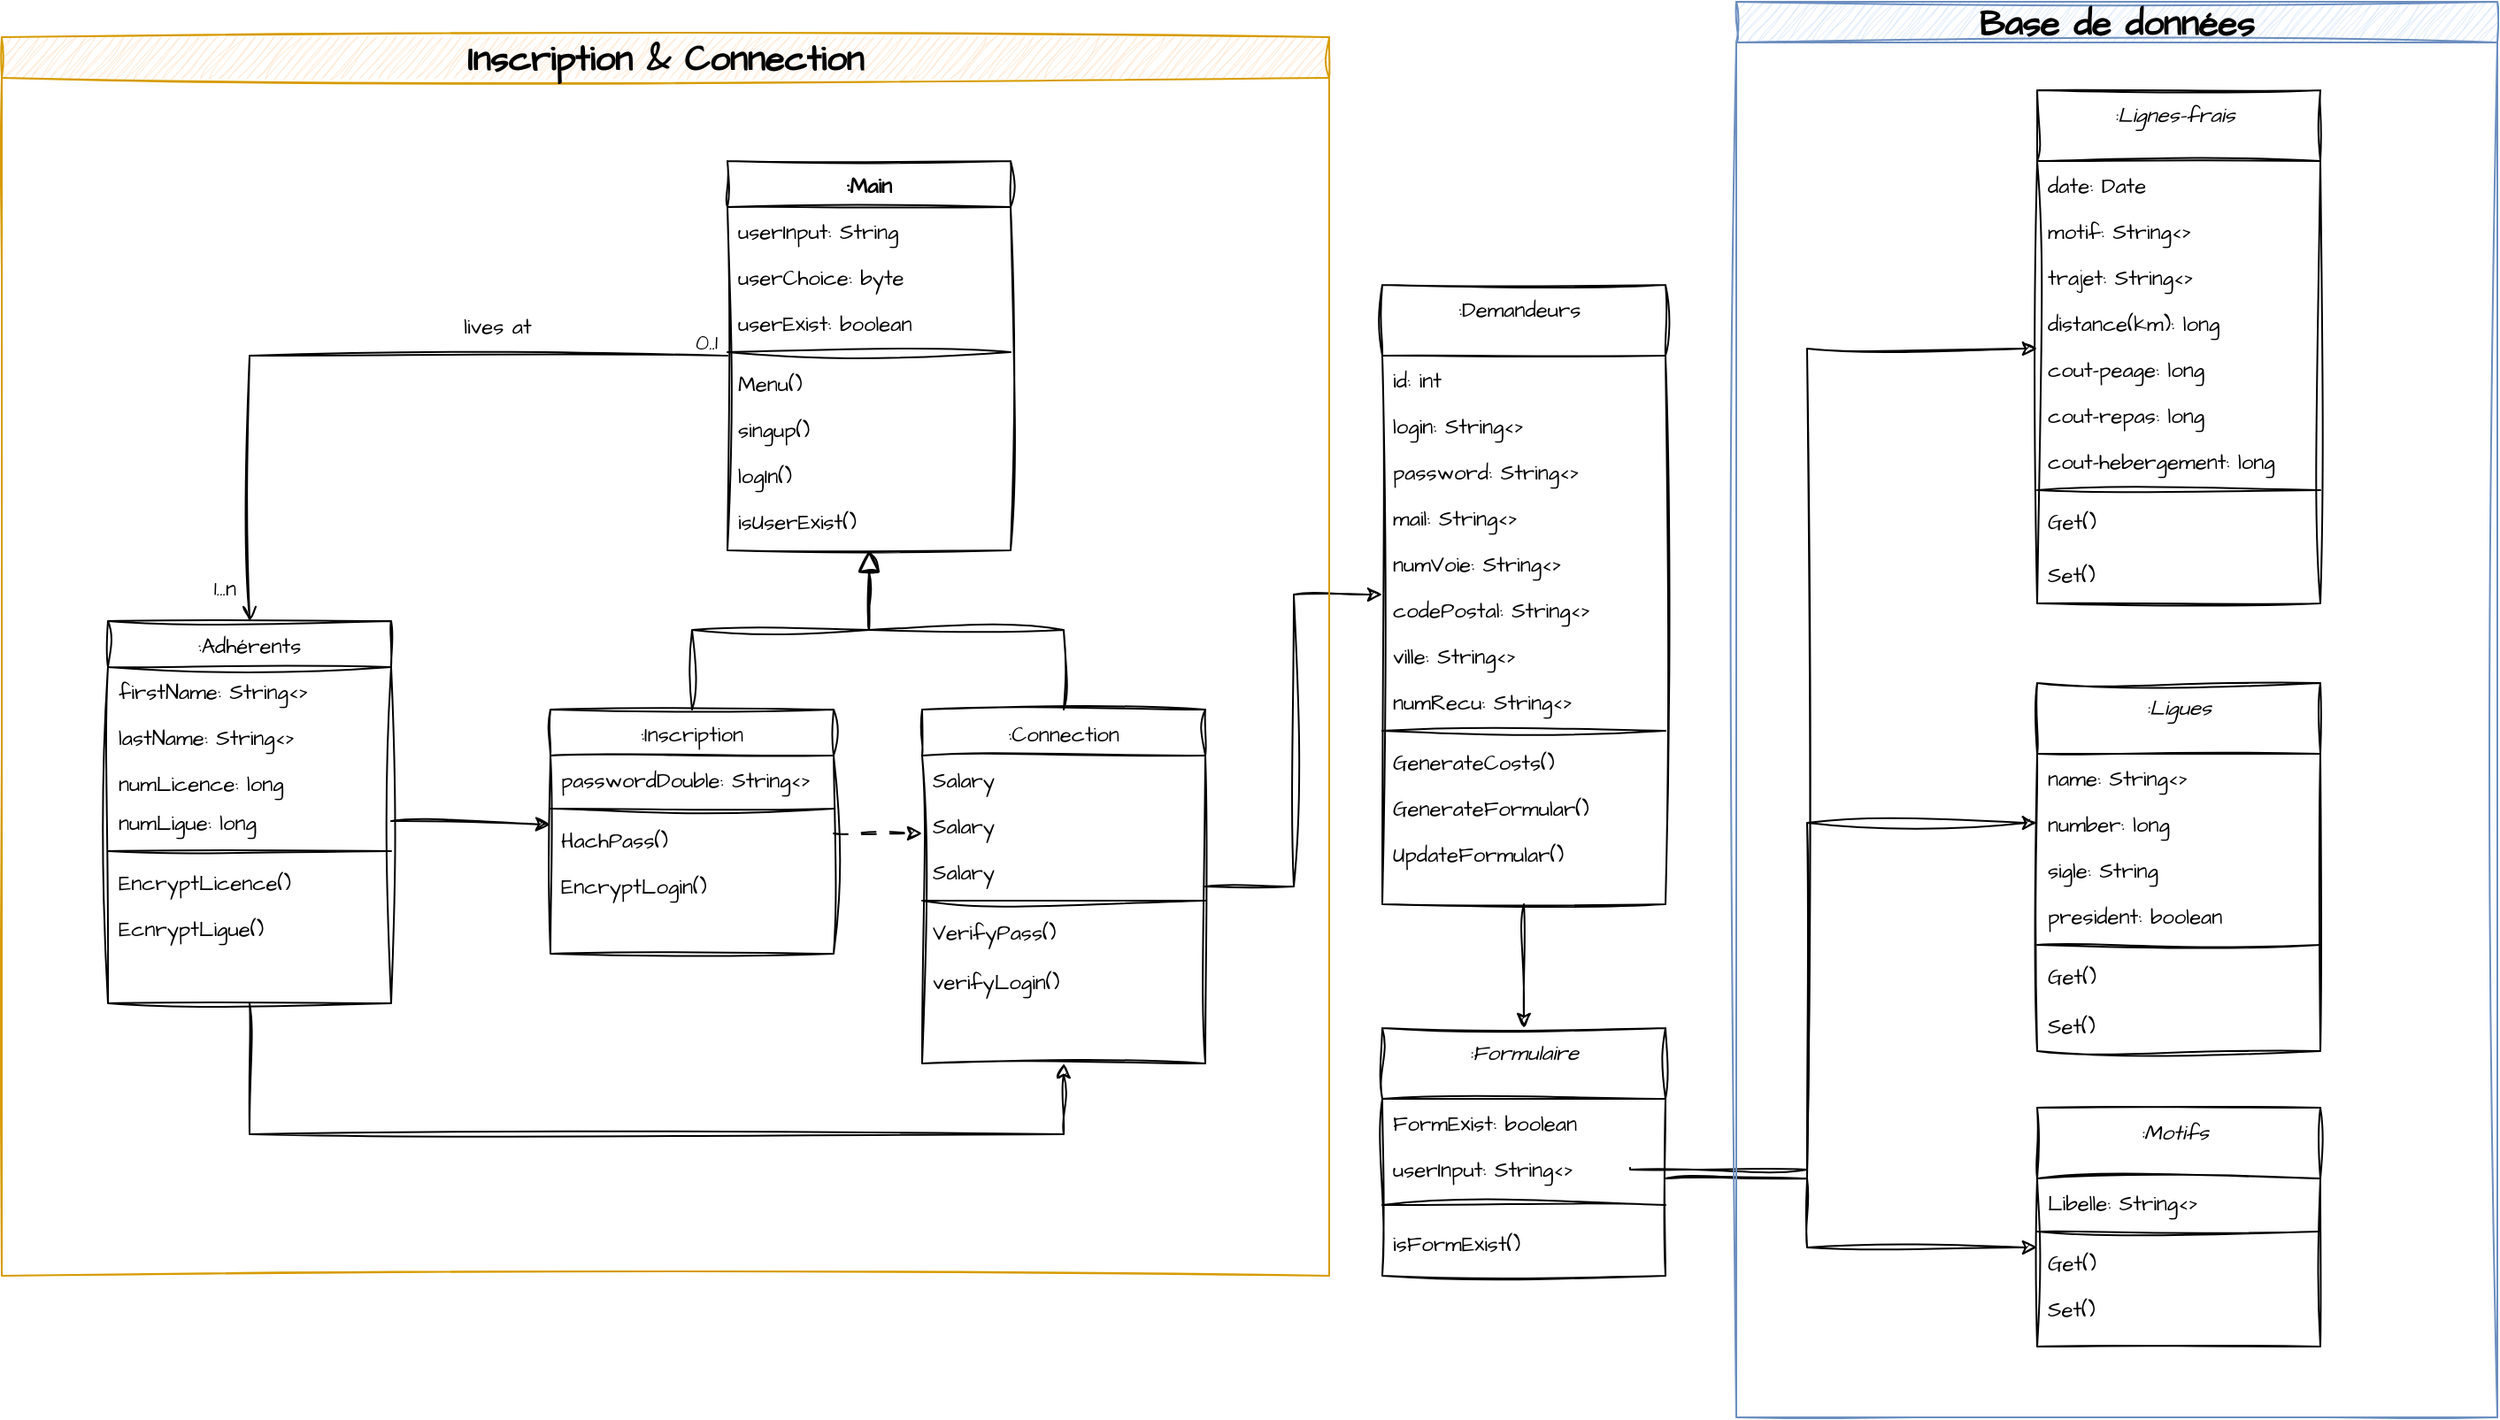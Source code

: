 <mxfile version="22.1.5" type="github">
  <diagram id="C5RBs43oDa-KdzZeNtuy" name="Page-1">
    <mxGraphModel dx="2837" dy="2237" grid="1" gridSize="10" guides="1" tooltips="1" connect="1" arrows="1" fold="1" page="1" pageScale="1" pageWidth="827" pageHeight="1169" math="0" shadow="0">
      <root>
        <mxCell id="WIyWlLk6GJQsqaUBKTNV-0" />
        <mxCell id="WIyWlLk6GJQsqaUBKTNV-1" parent="WIyWlLk6GJQsqaUBKTNV-0" />
        <mxCell id="zkfFHV4jXpPFQw0GAbJ--0" value=":Main" style="swimlane;align=center;verticalAlign=top;childLayout=stackLayout;horizontal=1;startSize=26;horizontalStack=0;resizeParent=1;resizeLast=0;collapsible=1;marginBottom=0;rounded=0;shadow=0;strokeWidth=1;sketch=1;curveFitting=1;jiggle=2;fontFamily=Architects Daughter;fontSource=https%3A%2F%2Ffonts.googleapis.com%2Fcss%3Ffamily%3DArchitects%2BDaughter;" parent="WIyWlLk6GJQsqaUBKTNV-1" vertex="1">
          <mxGeometry x="220" y="50" width="160" height="220" as="geometry">
            <mxRectangle x="230" y="140" width="160" height="26" as="alternateBounds" />
          </mxGeometry>
        </mxCell>
        <mxCell id="zkfFHV4jXpPFQw0GAbJ--1" value="userInput: String" style="text;align=left;verticalAlign=top;spacingLeft=4;spacingRight=4;overflow=hidden;rotatable=0;points=[[0,0.5],[1,0.5]];portConstraint=eastwest;sketch=1;curveFitting=1;jiggle=2;fontFamily=Architects Daughter;fontSource=https%3A%2F%2Ffonts.googleapis.com%2Fcss%3Ffamily%3DArchitects%2BDaughter;" parent="zkfFHV4jXpPFQw0GAbJ--0" vertex="1">
          <mxGeometry y="26" width="160" height="26" as="geometry" />
        </mxCell>
        <mxCell id="zkfFHV4jXpPFQw0GAbJ--2" value="userChoice: byte" style="text;align=left;verticalAlign=top;spacingLeft=4;spacingRight=4;overflow=hidden;rotatable=0;points=[[0,0.5],[1,0.5]];portConstraint=eastwest;rounded=0;shadow=0;sketch=1;curveFitting=1;jiggle=2;fontFamily=Architects Daughter;fontSource=https%3A%2F%2Ffonts.googleapis.com%2Fcss%3Ffamily%3DArchitects%2BDaughter;" parent="zkfFHV4jXpPFQw0GAbJ--0" vertex="1">
          <mxGeometry y="52" width="160" height="26" as="geometry" />
        </mxCell>
        <mxCell id="zkfFHV4jXpPFQw0GAbJ--3" value="userExist: boolean" style="text;align=left;verticalAlign=top;spacingLeft=4;spacingRight=4;overflow=hidden;rotatable=0;points=[[0,0.5],[1,0.5]];portConstraint=eastwest;rounded=0;shadow=0;sketch=1;curveFitting=1;jiggle=2;fontFamily=Architects Daughter;fontSource=https%3A%2F%2Ffonts.googleapis.com%2Fcss%3Ffamily%3DArchitects%2BDaughter;" parent="zkfFHV4jXpPFQw0GAbJ--0" vertex="1">
          <mxGeometry y="78" width="160" height="26" as="geometry" />
        </mxCell>
        <mxCell id="zkfFHV4jXpPFQw0GAbJ--4" value="" style="line;strokeWidth=1;align=left;verticalAlign=middle;spacingTop=-1;spacingLeft=3;spacingRight=3;rotatable=0;labelPosition=right;points=[];portConstraint=eastwest;sketch=1;curveFitting=1;jiggle=2;" parent="zkfFHV4jXpPFQw0GAbJ--0" vertex="1">
          <mxGeometry y="104" width="160" height="8" as="geometry" />
        </mxCell>
        <mxCell id="zkfFHV4jXpPFQw0GAbJ--6" value=":Inscription" style="swimlane;fontStyle=0;align=center;verticalAlign=top;childLayout=stackLayout;horizontal=1;startSize=26;horizontalStack=0;resizeParent=1;resizeLast=0;collapsible=1;marginBottom=0;rounded=0;shadow=0;strokeWidth=1;fontFamily=Architects Daughter;fontSource=https%3A%2F%2Ffonts.googleapis.com%2Fcss%3Ffamily%3DArchitects%2BDaughter;sketch=1;curveFitting=1;jiggle=2;" parent="WIyWlLk6GJQsqaUBKTNV-1" vertex="1">
          <mxGeometry x="120" y="360" width="160" height="138" as="geometry">
            <mxRectangle x="130" y="380" width="160" height="26" as="alternateBounds" />
          </mxGeometry>
        </mxCell>
        <mxCell id="zkfFHV4jXpPFQw0GAbJ--7" value="passwordDouble: String&lt;&gt;" style="text;align=left;verticalAlign=top;spacingLeft=4;spacingRight=4;overflow=hidden;rotatable=0;points=[[0,0.5],[1,0.5]];portConstraint=eastwest;fontFamily=Architects Daughter;fontSource=https%3A%2F%2Ffonts.googleapis.com%2Fcss%3Ffamily%3DArchitects%2BDaughter;sketch=1;curveFitting=1;jiggle=2;" parent="zkfFHV4jXpPFQw0GAbJ--6" vertex="1">
          <mxGeometry y="26" width="160" height="26" as="geometry" />
        </mxCell>
        <mxCell id="zkfFHV4jXpPFQw0GAbJ--9" value="" style="line;strokeWidth=1;align=left;verticalAlign=middle;spacingTop=-1;spacingLeft=3;spacingRight=3;rotatable=0;labelPosition=right;points=[];portConstraint=eastwest;fontFamily=Architects Daughter;fontSource=https%3A%2F%2Ffonts.googleapis.com%2Fcss%3Ffamily%3DArchitects%2BDaughter;sketch=1;curveFitting=1;jiggle=2;" parent="zkfFHV4jXpPFQw0GAbJ--6" vertex="1">
          <mxGeometry y="52" width="160" height="8" as="geometry" />
        </mxCell>
        <mxCell id="zkfFHV4jXpPFQw0GAbJ--10" value="HachPass()" style="text;align=left;verticalAlign=top;spacingLeft=4;spacingRight=4;overflow=hidden;rotatable=0;points=[[0,0.5],[1,0.5]];portConstraint=eastwest;fontStyle=0;fontFamily=Architects Daughter;fontSource=https%3A%2F%2Ffonts.googleapis.com%2Fcss%3Ffamily%3DArchitects%2BDaughter;sketch=1;curveFitting=1;jiggle=2;" parent="zkfFHV4jXpPFQw0GAbJ--6" vertex="1">
          <mxGeometry y="60" width="160" height="26" as="geometry" />
        </mxCell>
        <mxCell id="zkfFHV4jXpPFQw0GAbJ--11" value="EncryptLogin()" style="text;align=left;verticalAlign=top;spacingLeft=4;spacingRight=4;overflow=hidden;rotatable=0;points=[[0,0.5],[1,0.5]];portConstraint=eastwest;fontFamily=Architects Daughter;fontSource=https%3A%2F%2Ffonts.googleapis.com%2Fcss%3Ffamily%3DArchitects%2BDaughter;sketch=1;curveFitting=1;jiggle=2;" parent="zkfFHV4jXpPFQw0GAbJ--6" vertex="1">
          <mxGeometry y="86" width="160" height="26" as="geometry" />
        </mxCell>
        <mxCell id="zkfFHV4jXpPFQw0GAbJ--12" value="" style="endArrow=block;endSize=10;endFill=0;shadow=0;strokeWidth=1;rounded=0;edgeStyle=elbowEdgeStyle;elbow=vertical;fontFamily=Architects Daughter;fontSource=https%3A%2F%2Ffonts.googleapis.com%2Fcss%3Ffamily%3DArchitects%2BDaughter;sketch=1;curveFitting=1;jiggle=2;" parent="WIyWlLk6GJQsqaUBKTNV-1" source="zkfFHV4jXpPFQw0GAbJ--6" target="zkfFHV4jXpPFQw0GAbJ--0" edge="1">
          <mxGeometry width="160" relative="1" as="geometry">
            <mxPoint x="200" y="203" as="sourcePoint" />
            <mxPoint x="200" y="203" as="targetPoint" />
          </mxGeometry>
        </mxCell>
        <mxCell id="F5C5p_8YBEe-zOLcc__Q-3" value="" style="edgeStyle=orthogonalEdgeStyle;rounded=0;sketch=1;hachureGap=4;jiggle=2;curveFitting=1;orthogonalLoop=1;jettySize=auto;fontFamily=Architects Daughter;fontSource=https%3A%2F%2Ffonts.googleapis.com%2Fcss%3Ffamily%3DArchitects%2BDaughter;fontSize=16;" edge="1" parent="WIyWlLk6GJQsqaUBKTNV-1" source="zkfFHV4jXpPFQw0GAbJ--13" target="F5C5p_8YBEe-zOLcc__Q-0">
          <mxGeometry relative="1" as="geometry" />
        </mxCell>
        <mxCell id="zkfFHV4jXpPFQw0GAbJ--13" value=":Connection" style="swimlane;fontStyle=0;align=center;verticalAlign=top;childLayout=stackLayout;horizontal=1;startSize=26;horizontalStack=0;resizeParent=1;resizeLast=0;collapsible=1;marginBottom=0;rounded=0;shadow=0;strokeWidth=1;fontFamily=Architects Daughter;fontSource=https%3A%2F%2Ffonts.googleapis.com%2Fcss%3Ffamily%3DArchitects%2BDaughter;sketch=1;curveFitting=1;jiggle=2;" parent="WIyWlLk6GJQsqaUBKTNV-1" vertex="1">
          <mxGeometry x="330" y="360" width="160" height="200" as="geometry">
            <mxRectangle x="340" y="380" width="170" height="26" as="alternateBounds" />
          </mxGeometry>
        </mxCell>
        <mxCell id="zkfFHV4jXpPFQw0GAbJ--14" value="Salary" style="text;align=left;verticalAlign=top;spacingLeft=4;spacingRight=4;overflow=hidden;rotatable=0;points=[[0,0.5],[1,0.5]];portConstraint=eastwest;fontFamily=Architects Daughter;fontSource=https%3A%2F%2Ffonts.googleapis.com%2Fcss%3Ffamily%3DArchitects%2BDaughter;sketch=1;curveFitting=1;jiggle=2;" parent="zkfFHV4jXpPFQw0GAbJ--13" vertex="1">
          <mxGeometry y="26" width="160" height="26" as="geometry" />
        </mxCell>
        <mxCell id="F5C5p_8YBEe-zOLcc__Q-59" value="Salary" style="text;align=left;verticalAlign=top;spacingLeft=4;spacingRight=4;overflow=hidden;rotatable=0;points=[[0,0.5],[1,0.5]];portConstraint=eastwest;fontFamily=Architects Daughter;fontSource=https%3A%2F%2Ffonts.googleapis.com%2Fcss%3Ffamily%3DArchitects%2BDaughter;sketch=1;curveFitting=1;jiggle=2;" vertex="1" parent="zkfFHV4jXpPFQw0GAbJ--13">
          <mxGeometry y="52" width="160" height="26" as="geometry" />
        </mxCell>
        <mxCell id="F5C5p_8YBEe-zOLcc__Q-60" value="Salary" style="text;align=left;verticalAlign=top;spacingLeft=4;spacingRight=4;overflow=hidden;rotatable=0;points=[[0,0.5],[1,0.5]];portConstraint=eastwest;fontFamily=Architects Daughter;fontSource=https%3A%2F%2Ffonts.googleapis.com%2Fcss%3Ffamily%3DArchitects%2BDaughter;sketch=1;curveFitting=1;jiggle=2;" vertex="1" parent="zkfFHV4jXpPFQw0GAbJ--13">
          <mxGeometry y="78" width="160" height="26" as="geometry" />
        </mxCell>
        <mxCell id="zkfFHV4jXpPFQw0GAbJ--15" value="" style="line;strokeWidth=1;align=left;verticalAlign=middle;spacingTop=-1;spacingLeft=3;spacingRight=3;rotatable=0;labelPosition=right;points=[];portConstraint=eastwest;fontFamily=Architects Daughter;fontSource=https%3A%2F%2Ffonts.googleapis.com%2Fcss%3Ffamily%3DArchitects%2BDaughter;sketch=1;curveFitting=1;jiggle=2;" parent="zkfFHV4jXpPFQw0GAbJ--13" vertex="1">
          <mxGeometry y="104" width="160" height="8" as="geometry" />
        </mxCell>
        <mxCell id="F5C5p_8YBEe-zOLcc__Q-65" value="VerifyPass()" style="text;align=left;verticalAlign=top;spacingLeft=4;spacingRight=4;overflow=hidden;rotatable=0;points=[[0,0.5],[1,0.5]];portConstraint=eastwest;fontFamily=Architects Daughter;fontSource=https%3A%2F%2Ffonts.googleapis.com%2Fcss%3Ffamily%3DArchitects%2BDaughter;sketch=1;curveFitting=1;jiggle=2;" vertex="1" parent="zkfFHV4jXpPFQw0GAbJ--13">
          <mxGeometry y="112" width="160" height="28" as="geometry" />
        </mxCell>
        <mxCell id="F5C5p_8YBEe-zOLcc__Q-66" value="verifyLogin()" style="text;align=left;verticalAlign=top;spacingLeft=4;spacingRight=4;overflow=hidden;rotatable=0;points=[[0,0.5],[1,0.5]];portConstraint=eastwest;fontFamily=Architects Daughter;fontSource=https%3A%2F%2Ffonts.googleapis.com%2Fcss%3Ffamily%3DArchitects%2BDaughter;sketch=1;curveFitting=1;jiggle=2;" vertex="1" parent="zkfFHV4jXpPFQw0GAbJ--13">
          <mxGeometry y="140" width="160" height="28" as="geometry" />
        </mxCell>
        <mxCell id="zkfFHV4jXpPFQw0GAbJ--16" value="" style="endArrow=block;endSize=10;endFill=0;shadow=0;strokeWidth=1;rounded=0;edgeStyle=elbowEdgeStyle;elbow=vertical;fontFamily=Architects Daughter;fontSource=https%3A%2F%2Ffonts.googleapis.com%2Fcss%3Ffamily%3DArchitects%2BDaughter;sketch=1;curveFitting=1;jiggle=2;" parent="WIyWlLk6GJQsqaUBKTNV-1" source="zkfFHV4jXpPFQw0GAbJ--13" target="zkfFHV4jXpPFQw0GAbJ--0" edge="1">
          <mxGeometry width="160" relative="1" as="geometry">
            <mxPoint x="210" y="373" as="sourcePoint" />
            <mxPoint x="310" y="271" as="targetPoint" />
          </mxGeometry>
        </mxCell>
        <mxCell id="F5C5p_8YBEe-zOLcc__Q-29" style="edgeStyle=orthogonalEdgeStyle;rounded=0;sketch=1;hachureGap=4;jiggle=2;curveFitting=1;orthogonalLoop=1;jettySize=auto;html=1;entryX=0.5;entryY=1;entryDx=0;entryDy=0;fontFamily=Architects Daughter;fontSource=https%3A%2F%2Ffonts.googleapis.com%2Fcss%3Ffamily%3DArchitects%2BDaughter;fontSize=16;elbow=vertical;" edge="1" parent="WIyWlLk6GJQsqaUBKTNV-1" source="zkfFHV4jXpPFQw0GAbJ--17" target="zkfFHV4jXpPFQw0GAbJ--13">
          <mxGeometry relative="1" as="geometry">
            <Array as="points">
              <mxPoint x="-50" y="600" />
              <mxPoint x="410" y="600" />
            </Array>
          </mxGeometry>
        </mxCell>
        <mxCell id="zkfFHV4jXpPFQw0GAbJ--17" value=":Adhérents" style="swimlane;fontStyle=0;align=center;verticalAlign=top;childLayout=stackLayout;horizontal=1;startSize=26;horizontalStack=0;resizeParent=1;resizeLast=0;collapsible=1;marginBottom=0;rounded=0;shadow=0;strokeWidth=1;fontFamily=Architects Daughter;fontSource=https%3A%2F%2Ffonts.googleapis.com%2Fcss%3Ffamily%3DArchitects%2BDaughter;sketch=1;curveFitting=1;jiggle=2;" parent="WIyWlLk6GJQsqaUBKTNV-1" vertex="1">
          <mxGeometry x="-130" y="310" width="160" height="216" as="geometry">
            <mxRectangle x="550" y="140" width="160" height="26" as="alternateBounds" />
          </mxGeometry>
        </mxCell>
        <mxCell id="zkfFHV4jXpPFQw0GAbJ--19" value="firstName: String&lt;&gt;" style="text;align=left;verticalAlign=top;spacingLeft=4;spacingRight=4;overflow=hidden;rotatable=0;points=[[0,0.5],[1,0.5]];portConstraint=eastwest;rounded=0;shadow=0;fontFamily=Architects Daughter;fontSource=https%3A%2F%2Ffonts.googleapis.com%2Fcss%3Ffamily%3DArchitects%2BDaughter;sketch=1;curveFitting=1;jiggle=2;" parent="zkfFHV4jXpPFQw0GAbJ--17" vertex="1">
          <mxGeometry y="26" width="160" height="26" as="geometry" />
        </mxCell>
        <mxCell id="zkfFHV4jXpPFQw0GAbJ--20" value="lastName: String&lt;&gt;" style="text;align=left;verticalAlign=top;spacingLeft=4;spacingRight=4;overflow=hidden;rotatable=0;points=[[0,0.5],[1,0.5]];portConstraint=eastwest;rounded=0;shadow=0;fontFamily=Architects Daughter;fontSource=https%3A%2F%2Ffonts.googleapis.com%2Fcss%3Ffamily%3DArchitects%2BDaughter;sketch=1;curveFitting=1;jiggle=2;" parent="zkfFHV4jXpPFQw0GAbJ--17" vertex="1">
          <mxGeometry y="52" width="160" height="26" as="geometry" />
        </mxCell>
        <mxCell id="zkfFHV4jXpPFQw0GAbJ--18" value="numLicence: long" style="text;align=left;verticalAlign=top;spacingLeft=4;spacingRight=4;overflow=hidden;rotatable=0;points=[[0,0.5],[1,0.5]];portConstraint=eastwest;fontFamily=Architects Daughter;fontSource=https%3A%2F%2Ffonts.googleapis.com%2Fcss%3Ffamily%3DArchitects%2BDaughter;sketch=1;curveFitting=1;jiggle=2;" parent="zkfFHV4jXpPFQw0GAbJ--17" vertex="1">
          <mxGeometry y="78" width="160" height="22" as="geometry" />
        </mxCell>
        <mxCell id="zkfFHV4jXpPFQw0GAbJ--21" value="numLigue: long" style="text;align=left;verticalAlign=top;spacingLeft=4;spacingRight=4;overflow=hidden;rotatable=0;points=[[0,0.5],[1,0.5]];portConstraint=eastwest;rounded=0;shadow=0;fontFamily=Architects Daughter;fontSource=https%3A%2F%2Ffonts.googleapis.com%2Fcss%3Ffamily%3DArchitects%2BDaughter;sketch=1;curveFitting=1;jiggle=2;" parent="zkfFHV4jXpPFQw0GAbJ--17" vertex="1">
          <mxGeometry y="100" width="160" height="26" as="geometry" />
        </mxCell>
        <mxCell id="zkfFHV4jXpPFQw0GAbJ--23" value="" style="line;strokeWidth=1;align=left;verticalAlign=middle;spacingTop=-1;spacingLeft=3;spacingRight=3;rotatable=0;labelPosition=right;points=[];portConstraint=eastwest;fontFamily=Architects Daughter;fontSource=https%3A%2F%2Ffonts.googleapis.com%2Fcss%3Ffamily%3DArchitects%2BDaughter;sketch=1;curveFitting=1;jiggle=2;" parent="zkfFHV4jXpPFQw0GAbJ--17" vertex="1">
          <mxGeometry y="126" width="160" height="8" as="geometry" />
        </mxCell>
        <mxCell id="zkfFHV4jXpPFQw0GAbJ--24" value="EncryptLicence()" style="text;align=left;verticalAlign=top;spacingLeft=4;spacingRight=4;overflow=hidden;rotatable=0;points=[[0,0.5],[1,0.5]];portConstraint=eastwest;fontFamily=Architects Daughter;fontSource=https%3A%2F%2Ffonts.googleapis.com%2Fcss%3Ffamily%3DArchitects%2BDaughter;sketch=1;curveFitting=1;jiggle=2;" parent="zkfFHV4jXpPFQw0GAbJ--17" vertex="1">
          <mxGeometry y="134" width="160" height="26" as="geometry" />
        </mxCell>
        <mxCell id="zkfFHV4jXpPFQw0GAbJ--25" value="EcnryptLigue()" style="text;align=left;verticalAlign=top;spacingLeft=4;spacingRight=4;overflow=hidden;rotatable=0;points=[[0,0.5],[1,0.5]];portConstraint=eastwest;fontFamily=Architects Daughter;fontSource=https%3A%2F%2Ffonts.googleapis.com%2Fcss%3Ffamily%3DArchitects%2BDaughter;sketch=1;curveFitting=1;jiggle=2;" parent="zkfFHV4jXpPFQw0GAbJ--17" vertex="1">
          <mxGeometry y="160" width="160" height="26" as="geometry" />
        </mxCell>
        <mxCell id="zkfFHV4jXpPFQw0GAbJ--26" value="" style="endArrow=open;shadow=0;strokeWidth=1;rounded=0;endFill=1;edgeStyle=orthogonalEdgeStyle;elbow=vertical;fontFamily=Architects Daughter;fontSource=https%3A%2F%2Ffonts.googleapis.com%2Fcss%3Ffamily%3DArchitects%2BDaughter;sketch=1;curveFitting=1;jiggle=2;" parent="WIyWlLk6GJQsqaUBKTNV-1" source="zkfFHV4jXpPFQw0GAbJ--0" target="zkfFHV4jXpPFQw0GAbJ--17" edge="1">
          <mxGeometry x="0.5" y="41" relative="1" as="geometry">
            <mxPoint x="380" y="192" as="sourcePoint" />
            <mxPoint x="540" y="192" as="targetPoint" />
            <mxPoint x="-40" y="32" as="offset" />
          </mxGeometry>
        </mxCell>
        <mxCell id="zkfFHV4jXpPFQw0GAbJ--27" value="0..1" style="resizable=0;align=left;verticalAlign=bottom;fontFamily=Architects Daughter;fontSource=https%3A%2F%2Ffonts.googleapis.com%2Fcss%3Ffamily%3DArchitects%2BDaughter;" parent="zkfFHV4jXpPFQw0GAbJ--26" connectable="0" vertex="1">
          <mxGeometry x="-1" relative="1" as="geometry">
            <mxPoint x="-20" y="1" as="offset" />
          </mxGeometry>
        </mxCell>
        <mxCell id="zkfFHV4jXpPFQw0GAbJ--28" value="1...n" style="resizable=0;align=right;verticalAlign=bottom;labelBackgroundColor=none;fontSize=12;fontFamily=Architects Daughter;fontSource=https%3A%2F%2Ffonts.googleapis.com%2Fcss%3Ffamily%3DArchitects%2BDaughter;" parent="zkfFHV4jXpPFQw0GAbJ--26" connectable="0" vertex="1">
          <mxGeometry x="1" relative="1" as="geometry">
            <mxPoint x="-6" y="-10" as="offset" />
          </mxGeometry>
        </mxCell>
        <mxCell id="zkfFHV4jXpPFQw0GAbJ--29" value="lives at" style="text;resizable=0;points=[];;align=center;verticalAlign=middle;labelBackgroundColor=none;rounded=0;shadow=0;strokeWidth=1;fontSize=12;fontFamily=Architects Daughter;fontSource=https%3A%2F%2Ffonts.googleapis.com%2Fcss%3Ffamily%3DArchitects%2BDaughter;horizontal=1;" parent="zkfFHV4jXpPFQw0GAbJ--26" vertex="1" connectable="0">
          <mxGeometry x="0.5" y="49" relative="1" as="geometry">
            <mxPoint x="91" y="-63" as="offset" />
          </mxGeometry>
        </mxCell>
        <mxCell id="F5C5p_8YBEe-zOLcc__Q-32" style="edgeStyle=orthogonalEdgeStyle;rounded=0;sketch=1;hachureGap=4;jiggle=2;curveFitting=1;orthogonalLoop=1;jettySize=auto;html=1;fontFamily=Architects Daughter;fontSource=https%3A%2F%2Ffonts.googleapis.com%2Fcss%3Ffamily%3DArchitects%2BDaughter;fontSize=16;" edge="1" parent="WIyWlLk6GJQsqaUBKTNV-1" source="F5C5p_8YBEe-zOLcc__Q-0" target="F5C5p_8YBEe-zOLcc__Q-4">
          <mxGeometry relative="1" as="geometry" />
        </mxCell>
        <mxCell id="F5C5p_8YBEe-zOLcc__Q-0" value=":Demandeurs " style="swimlane;fontStyle=0;align=center;verticalAlign=top;childLayout=stackLayout;horizontal=1;startSize=40;horizontalStack=0;resizeParent=1;resizeLast=0;collapsible=1;marginBottom=0;rounded=0;shadow=0;strokeWidth=1;sketch=1;hachureGap=4;jiggle=2;curveFitting=1;fontFamily=Architects Daughter;fontSource=https%3A%2F%2Ffonts.googleapis.com%2Fcss%3Ffamily%3DArchitects%2BDaughter;fontSize=12;" vertex="1" parent="WIyWlLk6GJQsqaUBKTNV-1">
          <mxGeometry x="590" y="120" width="160" height="350" as="geometry">
            <mxRectangle x="340" y="380" width="170" height="26" as="alternateBounds" />
          </mxGeometry>
        </mxCell>
        <mxCell id="F5C5p_8YBEe-zOLcc__Q-1" value="id: int" style="text;align=left;verticalAlign=top;spacingLeft=4;spacingRight=4;overflow=hidden;rotatable=0;points=[[0,0.5],[1,0.5]];portConstraint=eastwest;fontSize=12;fontFamily=Architects Daughter;fontSource=https%3A%2F%2Ffonts.googleapis.com%2Fcss%3Ffamily%3DArchitects%2BDaughter;" vertex="1" parent="F5C5p_8YBEe-zOLcc__Q-0">
          <mxGeometry y="40" width="160" height="26" as="geometry" />
        </mxCell>
        <mxCell id="F5C5p_8YBEe-zOLcc__Q-40" value="login: String&lt;&gt;" style="text;align=left;verticalAlign=top;spacingLeft=4;spacingRight=4;overflow=hidden;rotatable=0;points=[[0,0.5],[1,0.5]];portConstraint=eastwest;fontSize=12;fontFamily=Architects Daughter;fontSource=https%3A%2F%2Ffonts.googleapis.com%2Fcss%3Ffamily%3DArchitects%2BDaughter;" vertex="1" parent="F5C5p_8YBEe-zOLcc__Q-0">
          <mxGeometry y="66" width="160" height="26" as="geometry" />
        </mxCell>
        <mxCell id="F5C5p_8YBEe-zOLcc__Q-43" value="password: String&lt;&gt;" style="text;align=left;verticalAlign=top;spacingLeft=4;spacingRight=4;overflow=hidden;rotatable=0;points=[[0,0.5],[1,0.5]];portConstraint=eastwest;fontSize=12;fontFamily=Architects Daughter;fontSource=https%3A%2F%2Ffonts.googleapis.com%2Fcss%3Ffamily%3DArchitects%2BDaughter;" vertex="1" parent="F5C5p_8YBEe-zOLcc__Q-0">
          <mxGeometry y="92" width="160" height="26" as="geometry" />
        </mxCell>
        <mxCell id="F5C5p_8YBEe-zOLcc__Q-42" value="mail: String&lt;&gt;" style="text;align=left;verticalAlign=top;spacingLeft=4;spacingRight=4;overflow=hidden;rotatable=0;points=[[0,0.5],[1,0.5]];portConstraint=eastwest;fontSize=12;fontFamily=Architects Daughter;fontSource=https%3A%2F%2Ffonts.googleapis.com%2Fcss%3Ffamily%3DArchitects%2BDaughter;" vertex="1" parent="F5C5p_8YBEe-zOLcc__Q-0">
          <mxGeometry y="118" width="160" height="26" as="geometry" />
        </mxCell>
        <mxCell id="F5C5p_8YBEe-zOLcc__Q-46" value="numVoie: String&lt;&gt;" style="text;align=left;verticalAlign=top;spacingLeft=4;spacingRight=4;overflow=hidden;rotatable=0;points=[[0,0.5],[1,0.5]];portConstraint=eastwest;fontSize=12;fontFamily=Architects Daughter;fontSource=https%3A%2F%2Ffonts.googleapis.com%2Fcss%3Ffamily%3DArchitects%2BDaughter;" vertex="1" parent="F5C5p_8YBEe-zOLcc__Q-0">
          <mxGeometry y="144" width="160" height="26" as="geometry" />
        </mxCell>
        <mxCell id="F5C5p_8YBEe-zOLcc__Q-44" value="codePostal: String&lt;&gt;" style="text;align=left;verticalAlign=top;spacingLeft=4;spacingRight=4;overflow=hidden;rotatable=0;points=[[0,0.5],[1,0.5]];portConstraint=eastwest;fontSize=12;fontFamily=Architects Daughter;fontSource=https%3A%2F%2Ffonts.googleapis.com%2Fcss%3Ffamily%3DArchitects%2BDaughter;" vertex="1" parent="F5C5p_8YBEe-zOLcc__Q-0">
          <mxGeometry y="170" width="160" height="26" as="geometry" />
        </mxCell>
        <mxCell id="F5C5p_8YBEe-zOLcc__Q-45" value="ville: String&lt;&gt;" style="text;align=left;verticalAlign=top;spacingLeft=4;spacingRight=4;overflow=hidden;rotatable=0;points=[[0,0.5],[1,0.5]];portConstraint=eastwest;fontSize=12;fontFamily=Architects Daughter;fontSource=https%3A%2F%2Ffonts.googleapis.com%2Fcss%3Ffamily%3DArchitects%2BDaughter;" vertex="1" parent="F5C5p_8YBEe-zOLcc__Q-0">
          <mxGeometry y="196" width="160" height="26" as="geometry" />
        </mxCell>
        <mxCell id="F5C5p_8YBEe-zOLcc__Q-47" value="numRecu: String&lt;&gt;" style="text;align=left;verticalAlign=top;spacingLeft=4;spacingRight=4;overflow=hidden;rotatable=0;points=[[0,0.5],[1,0.5]];portConstraint=eastwest;fontSize=12;fontFamily=Architects Daughter;fontSource=https%3A%2F%2Ffonts.googleapis.com%2Fcss%3Ffamily%3DArchitects%2BDaughter;" vertex="1" parent="F5C5p_8YBEe-zOLcc__Q-0">
          <mxGeometry y="222" width="160" height="26" as="geometry" />
        </mxCell>
        <mxCell id="F5C5p_8YBEe-zOLcc__Q-2" value="" style="line;strokeWidth=1;align=left;verticalAlign=middle;spacingTop=-1;spacingLeft=3;spacingRight=3;rotatable=0;labelPosition=right;points=[];portConstraint=eastwest;sketch=1;hachureGap=4;jiggle=2;curveFitting=1;fontFamily=Architects Daughter;fontSource=https%3A%2F%2Ffonts.googleapis.com%2Fcss%3Ffamily%3DArchitects%2BDaughter;fontSize=12;" vertex="1" parent="F5C5p_8YBEe-zOLcc__Q-0">
          <mxGeometry y="248" width="160" height="8" as="geometry" />
        </mxCell>
        <mxCell id="F5C5p_8YBEe-zOLcc__Q-56" value="GenerateCosts()" style="text;align=left;verticalAlign=top;spacingLeft=4;spacingRight=4;overflow=hidden;rotatable=0;points=[[0,0.5],[1,0.5]];portConstraint=eastwest;fontSize=12;fontFamily=Architects Daughter;fontSource=https%3A%2F%2Ffonts.googleapis.com%2Fcss%3Ffamily%3DArchitects%2BDaughter;" vertex="1" parent="F5C5p_8YBEe-zOLcc__Q-0">
          <mxGeometry y="256" width="160" height="26" as="geometry" />
        </mxCell>
        <mxCell id="F5C5p_8YBEe-zOLcc__Q-9" value="GenerateFormular()" style="text;align=left;verticalAlign=top;spacingLeft=4;spacingRight=4;overflow=hidden;rotatable=0;points=[[0,0.5],[1,0.5]];portConstraint=eastwest;fontSize=12;fontFamily=Architects Daughter;" vertex="1" parent="F5C5p_8YBEe-zOLcc__Q-0">
          <mxGeometry y="282" width="160" height="26" as="geometry" />
        </mxCell>
        <mxCell id="F5C5p_8YBEe-zOLcc__Q-71" value="UpdateFormular()" style="text;align=left;verticalAlign=top;spacingLeft=4;spacingRight=4;overflow=hidden;rotatable=0;points=[[0,0.5],[1,0.5]];portConstraint=eastwest;fontSize=12;fontFamily=Architects Daughter;" vertex="1" parent="F5C5p_8YBEe-zOLcc__Q-0">
          <mxGeometry y="308" width="160" height="26" as="geometry" />
        </mxCell>
        <mxCell id="F5C5p_8YBEe-zOLcc__Q-33" style="edgeStyle=orthogonalEdgeStyle;rounded=0;sketch=1;hachureGap=4;jiggle=2;curveFitting=1;orthogonalLoop=1;jettySize=auto;html=1;entryX=0;entryY=0.5;entryDx=0;entryDy=0;fontFamily=Architects Daughter;fontSource=https%3A%2F%2Ffonts.googleapis.com%2Fcss%3Ffamily%3DArchitects%2BDaughter;fontSize=16;" edge="1" parent="WIyWlLk6GJQsqaUBKTNV-1" source="F5C5p_8YBEe-zOLcc__Q-4">
          <mxGeometry relative="1" as="geometry">
            <mxPoint x="960" y="664" as="targetPoint" />
            <Array as="points">
              <mxPoint x="830" y="625" />
              <mxPoint x="830" y="664" />
            </Array>
          </mxGeometry>
        </mxCell>
        <mxCell id="F5C5p_8YBEe-zOLcc__Q-34" style="edgeStyle=orthogonalEdgeStyle;rounded=0;sketch=1;hachureGap=4;jiggle=2;curveFitting=1;orthogonalLoop=1;jettySize=auto;html=1;entryX=0;entryY=0.5;entryDx=0;entryDy=0;fontFamily=Architects Daughter;fontSource=https%3A%2F%2Ffonts.googleapis.com%2Fcss%3Ffamily%3DArchitects%2BDaughter;fontSize=16;" edge="1" parent="WIyWlLk6GJQsqaUBKTNV-1" source="F5C5p_8YBEe-zOLcc__Q-4" target="F5C5p_8YBEe-zOLcc__Q-18">
          <mxGeometry relative="1" as="geometry">
            <Array as="points">
              <mxPoint x="830" y="625" />
              <mxPoint x="830" y="424" />
            </Array>
          </mxGeometry>
        </mxCell>
        <mxCell id="F5C5p_8YBEe-zOLcc__Q-4" value=":Formulaire" style="swimlane;fontStyle=2;align=center;verticalAlign=top;childLayout=stackLayout;horizontal=1;startSize=40;horizontalStack=0;resizeParent=1;resizeLast=0;collapsible=1;marginBottom=0;rounded=0;shadow=0;strokeWidth=1;sketch=1;hachureGap=4;jiggle=2;curveFitting=1;fontFamily=Architects Daughter;fontSource=https%3A%2F%2Ffonts.googleapis.com%2Fcss%3Ffamily%3DArchitects%2BDaughter;fontSize=12;" vertex="1" parent="WIyWlLk6GJQsqaUBKTNV-1">
          <mxGeometry x="590" y="540" width="160" height="140" as="geometry">
            <mxRectangle x="220" y="120" width="160" height="26" as="alternateBounds" />
          </mxGeometry>
        </mxCell>
        <mxCell id="F5C5p_8YBEe-zOLcc__Q-77" value="FormExist: boolean" style="text;align=left;verticalAlign=top;spacingLeft=4;spacingRight=4;overflow=hidden;rotatable=0;points=[[0,0.5],[1,0.5]];portConstraint=eastwest;rounded=0;shadow=0;html=0;fontSize=12;fontFamily=Architects Daughter;" vertex="1" parent="F5C5p_8YBEe-zOLcc__Q-4">
          <mxGeometry y="40" width="160" height="26" as="geometry" />
        </mxCell>
        <mxCell id="F5C5p_8YBEe-zOLcc__Q-7" value="userInput: String&lt;&gt;" style="text;align=left;verticalAlign=top;spacingLeft=4;spacingRight=4;overflow=hidden;rotatable=0;points=[[0,0.5],[1,0.5]];portConstraint=eastwest;rounded=0;shadow=0;html=0;fontSize=12;fontFamily=Architects Daughter;" vertex="1" parent="F5C5p_8YBEe-zOLcc__Q-4">
          <mxGeometry y="66" width="160" height="26" as="geometry" />
        </mxCell>
        <mxCell id="F5C5p_8YBEe-zOLcc__Q-8" value="" style="line;html=1;strokeWidth=1;align=left;verticalAlign=middle;spacingTop=-1;spacingLeft=3;spacingRight=3;rotatable=0;labelPosition=right;points=[];portConstraint=eastwest;sketch=1;hachureGap=4;jiggle=2;curveFitting=1;fontFamily=Architects Daughter;fontSource=https%3A%2F%2Ffonts.googleapis.com%2Fcss%3Ffamily%3DArchitects%2BDaughter;fontSize=12;" vertex="1" parent="F5C5p_8YBEe-zOLcc__Q-4">
          <mxGeometry y="92" width="160" height="16" as="geometry" />
        </mxCell>
        <mxCell id="F5C5p_8YBEe-zOLcc__Q-5" value="isFormExist()" style="text;align=left;verticalAlign=top;spacingLeft=4;spacingRight=4;overflow=hidden;rotatable=0;points=[[0,0.5],[1,0.5]];portConstraint=eastwest;fontSize=12;fontFamily=Architects Daughter;" vertex="1" parent="F5C5p_8YBEe-zOLcc__Q-4">
          <mxGeometry y="108" width="160" height="26" as="geometry" />
        </mxCell>
        <mxCell id="F5C5p_8YBEe-zOLcc__Q-10" value=":Motifs " style="swimlane;fontStyle=2;align=center;verticalAlign=top;childLayout=stackLayout;horizontal=1;startSize=40;horizontalStack=0;resizeParent=1;resizeLast=0;collapsible=1;marginBottom=0;rounded=0;shadow=0;strokeWidth=1;sketch=1;hachureGap=4;jiggle=2;curveFitting=1;fontFamily=Architects Daughter;fontSource=https%3A%2F%2Ffonts.googleapis.com%2Fcss%3Ffamily%3DArchitects%2BDaughter;fontSize=12;" vertex="1" parent="WIyWlLk6GJQsqaUBKTNV-1">
          <mxGeometry x="960" y="585" width="160" height="135" as="geometry">
            <mxRectangle x="220" y="120" width="160" height="26" as="alternateBounds" />
          </mxGeometry>
        </mxCell>
        <mxCell id="F5C5p_8YBEe-zOLcc__Q-11" value="Libelle: String&lt;&gt;" style="text;align=left;verticalAlign=top;spacingLeft=4;spacingRight=4;overflow=hidden;rotatable=0;points=[[0,0.5],[1,0.5]];portConstraint=eastwest;fontSize=12;fontFamily=Architects Daughter;sketch=1;curveFitting=1;jiggle=2;" vertex="1" parent="F5C5p_8YBEe-zOLcc__Q-10">
          <mxGeometry y="40" width="160" height="26" as="geometry" />
        </mxCell>
        <mxCell id="F5C5p_8YBEe-zOLcc__Q-14" value="" style="line;html=1;strokeWidth=1;align=left;verticalAlign=middle;spacingTop=-1;spacingLeft=3;spacingRight=3;rotatable=0;labelPosition=right;points=[];portConstraint=eastwest;sketch=1;hachureGap=4;jiggle=2;curveFitting=1;fontFamily=Architects Daughter;fontSource=https%3A%2F%2Ffonts.googleapis.com%2Fcss%3Ffamily%3DArchitects%2BDaughter;fontSize=12;" vertex="1" parent="F5C5p_8YBEe-zOLcc__Q-10">
          <mxGeometry y="66" width="160" height="8" as="geometry" />
        </mxCell>
        <mxCell id="F5C5p_8YBEe-zOLcc__Q-15" value="Get()" style="text;align=left;verticalAlign=top;spacingLeft=4;spacingRight=4;overflow=hidden;rotatable=0;points=[[0,0.5],[1,0.5]];portConstraint=eastwest;fontSize=12;fontFamily=Architects Daughter;sketch=1;curveFitting=1;jiggle=2;" vertex="1" parent="F5C5p_8YBEe-zOLcc__Q-10">
          <mxGeometry y="74" width="160" height="26" as="geometry" />
        </mxCell>
        <mxCell id="F5C5p_8YBEe-zOLcc__Q-74" value="Set()" style="text;align=left;verticalAlign=top;spacingLeft=4;spacingRight=4;overflow=hidden;rotatable=0;points=[[0,0.5],[1,0.5]];portConstraint=eastwest;fontSize=12;fontFamily=Architects Daughter;sketch=1;curveFitting=1;jiggle=2;" vertex="1" parent="F5C5p_8YBEe-zOLcc__Q-10">
          <mxGeometry y="100" width="160" height="30" as="geometry" />
        </mxCell>
        <mxCell id="F5C5p_8YBEe-zOLcc__Q-16" value=":Ligues" style="swimlane;fontStyle=2;align=center;verticalAlign=top;childLayout=stackLayout;horizontal=1;startSize=40;horizontalStack=0;resizeParent=1;resizeLast=0;collapsible=1;marginBottom=0;rounded=0;shadow=0;strokeWidth=1;sketch=1;hachureGap=4;jiggle=2;curveFitting=1;fontFamily=Architects Daughter;fontSource=https%3A%2F%2Ffonts.googleapis.com%2Fcss%3Ffamily%3DArchitects%2BDaughter;fontSize=12;" vertex="1" parent="WIyWlLk6GJQsqaUBKTNV-1">
          <mxGeometry x="960" y="345" width="160" height="208" as="geometry">
            <mxRectangle x="220" y="120" width="160" height="26" as="alternateBounds" />
          </mxGeometry>
        </mxCell>
        <mxCell id="F5C5p_8YBEe-zOLcc__Q-17" value="name: String&lt;&gt;" style="text;align=left;verticalAlign=top;spacingLeft=4;spacingRight=4;overflow=hidden;rotatable=0;points=[[0,0.5],[1,0.5]];portConstraint=eastwest;fontSize=12;fontFamily=Architects Daughter;sketch=1;curveFitting=1;jiggle=2;" vertex="1" parent="F5C5p_8YBEe-zOLcc__Q-16">
          <mxGeometry y="40" width="160" height="26" as="geometry" />
        </mxCell>
        <mxCell id="F5C5p_8YBEe-zOLcc__Q-18" value="number: long" style="text;align=left;verticalAlign=top;spacingLeft=4;spacingRight=4;overflow=hidden;rotatable=0;points=[[0,0.5],[1,0.5]];portConstraint=eastwest;rounded=0;shadow=0;html=0;fontSize=12;fontFamily=Architects Daughter;sketch=1;curveFitting=1;jiggle=2;" vertex="1" parent="F5C5p_8YBEe-zOLcc__Q-16">
          <mxGeometry y="66" width="160" height="26" as="geometry" />
        </mxCell>
        <mxCell id="F5C5p_8YBEe-zOLcc__Q-19" value="sigle: String" style="text;align=left;verticalAlign=top;spacingLeft=4;spacingRight=4;overflow=hidden;rotatable=0;points=[[0,0.5],[1,0.5]];portConstraint=eastwest;rounded=0;shadow=0;html=0;fontSize=12;fontFamily=Architects Daughter;sketch=1;curveFitting=1;jiggle=2;" vertex="1" parent="F5C5p_8YBEe-zOLcc__Q-16">
          <mxGeometry y="92" width="160" height="26" as="geometry" />
        </mxCell>
        <mxCell id="F5C5p_8YBEe-zOLcc__Q-57" value="president: boolean" style="text;align=left;verticalAlign=top;spacingLeft=4;spacingRight=4;overflow=hidden;rotatable=0;points=[[0,0.5],[1,0.5]];portConstraint=eastwest;rounded=0;shadow=0;html=0;fontSize=12;fontFamily=Architects Daughter;sketch=1;curveFitting=1;jiggle=2;" vertex="1" parent="F5C5p_8YBEe-zOLcc__Q-16">
          <mxGeometry y="118" width="160" height="26" as="geometry" />
        </mxCell>
        <mxCell id="F5C5p_8YBEe-zOLcc__Q-20" value="" style="line;html=1;strokeWidth=1;align=left;verticalAlign=middle;spacingTop=-1;spacingLeft=3;spacingRight=3;rotatable=0;labelPosition=right;points=[];portConstraint=eastwest;sketch=1;hachureGap=4;jiggle=2;curveFitting=1;fontFamily=Architects Daughter;fontSource=https%3A%2F%2Ffonts.googleapis.com%2Fcss%3Ffamily%3DArchitects%2BDaughter;fontSize=12;" vertex="1" parent="F5C5p_8YBEe-zOLcc__Q-16">
          <mxGeometry y="144" width="160" height="8" as="geometry" />
        </mxCell>
        <mxCell id="F5C5p_8YBEe-zOLcc__Q-21" value="Get()" style="text;align=left;verticalAlign=top;spacingLeft=4;spacingRight=4;overflow=hidden;rotatable=0;points=[[0,0.5],[1,0.5]];portConstraint=eastwest;fontSize=12;fontFamily=Architects Daughter;sketch=1;curveFitting=1;jiggle=2;" vertex="1" parent="F5C5p_8YBEe-zOLcc__Q-16">
          <mxGeometry y="152" width="160" height="28" as="geometry" />
        </mxCell>
        <mxCell id="F5C5p_8YBEe-zOLcc__Q-75" value="Set()" style="text;align=left;verticalAlign=top;spacingLeft=4;spacingRight=4;overflow=hidden;rotatable=0;points=[[0,0.5],[1,0.5]];portConstraint=eastwest;fontSize=12;fontFamily=Architects Daughter;sketch=1;curveFitting=1;jiggle=2;" vertex="1" parent="F5C5p_8YBEe-zOLcc__Q-16">
          <mxGeometry y="180" width="160" height="28" as="geometry" />
        </mxCell>
        <mxCell id="F5C5p_8YBEe-zOLcc__Q-22" value=":Lignes-frais " style="swimlane;fontStyle=2;align=center;verticalAlign=top;childLayout=stackLayout;horizontal=1;startSize=40;horizontalStack=0;resizeParent=1;resizeLast=0;collapsible=1;marginBottom=0;rounded=0;shadow=0;strokeWidth=1;sketch=1;hachureGap=4;jiggle=2;curveFitting=1;fontFamily=Architects Daughter;fontSource=https%3A%2F%2Ffonts.googleapis.com%2Fcss%3Ffamily%3DArchitects%2BDaughter;fontSize=12;" vertex="1" parent="WIyWlLk6GJQsqaUBKTNV-1">
          <mxGeometry x="960" y="10" width="160" height="290" as="geometry">
            <mxRectangle x="220" y="120" width="160" height="26" as="alternateBounds" />
          </mxGeometry>
        </mxCell>
        <mxCell id="F5C5p_8YBEe-zOLcc__Q-23" value="date: Date" style="text;align=left;verticalAlign=top;spacingLeft=4;spacingRight=4;overflow=hidden;rotatable=0;points=[[0,0.5],[1,0.5]];portConstraint=eastwest;fontSize=12;fontFamily=Architects Daughter;sketch=1;curveFitting=1;jiggle=2;" vertex="1" parent="F5C5p_8YBEe-zOLcc__Q-22">
          <mxGeometry y="40" width="160" height="26" as="geometry" />
        </mxCell>
        <mxCell id="F5C5p_8YBEe-zOLcc__Q-24" value="motif: String&lt;&gt;" style="text;align=left;verticalAlign=top;spacingLeft=4;spacingRight=4;overflow=hidden;rotatable=0;points=[[0,0.5],[1,0.5]];portConstraint=eastwest;rounded=0;shadow=0;html=0;fontSize=12;fontFamily=Architects Daughter;sketch=1;curveFitting=1;jiggle=2;" vertex="1" parent="F5C5p_8YBEe-zOLcc__Q-22">
          <mxGeometry y="66" width="160" height="26" as="geometry" />
        </mxCell>
        <mxCell id="F5C5p_8YBEe-zOLcc__Q-25" value="trajet: String&lt;&gt;" style="text;align=left;verticalAlign=top;spacingLeft=4;spacingRight=4;overflow=hidden;rotatable=0;points=[[0,0.5],[1,0.5]];portConstraint=eastwest;rounded=0;shadow=0;html=0;fontSize=12;fontFamily=Architects Daughter;sketch=1;curveFitting=1;jiggle=2;" vertex="1" parent="F5C5p_8YBEe-zOLcc__Q-22">
          <mxGeometry y="92" width="160" height="26" as="geometry" />
        </mxCell>
        <mxCell id="F5C5p_8YBEe-zOLcc__Q-36" value="distance(km): long" style="text;align=left;verticalAlign=top;spacingLeft=4;spacingRight=4;overflow=hidden;rotatable=0;points=[[0,0.5],[1,0.5]];portConstraint=eastwest;rounded=0;shadow=0;html=0;fontSize=12;fontFamily=Architects Daughter;sketch=1;curveFitting=1;jiggle=2;" vertex="1" parent="F5C5p_8YBEe-zOLcc__Q-22">
          <mxGeometry y="118" width="160" height="26" as="geometry" />
        </mxCell>
        <mxCell id="F5C5p_8YBEe-zOLcc__Q-37" value="cout-peage: long" style="text;align=left;verticalAlign=top;spacingLeft=4;spacingRight=4;overflow=hidden;rotatable=0;points=[[0,0.5],[1,0.5]];portConstraint=eastwest;rounded=0;shadow=0;html=0;fontSize=12;fontFamily=Architects Daughter;sketch=1;curveFitting=1;jiggle=2;" vertex="1" parent="F5C5p_8YBEe-zOLcc__Q-22">
          <mxGeometry y="144" width="160" height="26" as="geometry" />
        </mxCell>
        <mxCell id="F5C5p_8YBEe-zOLcc__Q-38" value="cout-repas: long" style="text;align=left;verticalAlign=top;spacingLeft=4;spacingRight=4;overflow=hidden;rotatable=0;points=[[0,0.5],[1,0.5]];portConstraint=eastwest;rounded=0;shadow=0;html=0;fontSize=12;fontFamily=Architects Daughter;sketch=1;curveFitting=1;jiggle=2;" vertex="1" parent="F5C5p_8YBEe-zOLcc__Q-22">
          <mxGeometry y="170" width="160" height="26" as="geometry" />
        </mxCell>
        <mxCell id="F5C5p_8YBEe-zOLcc__Q-39" value="cout-hebergement: long" style="text;align=left;verticalAlign=top;spacingLeft=4;spacingRight=4;overflow=hidden;rotatable=0;points=[[0,0.5],[1,0.5]];portConstraint=eastwest;rounded=0;shadow=0;html=0;fontSize=12;fontFamily=Architects Daughter;sketch=1;curveFitting=1;jiggle=2;" vertex="1" parent="F5C5p_8YBEe-zOLcc__Q-22">
          <mxGeometry y="196" width="160" height="26" as="geometry" />
        </mxCell>
        <mxCell id="F5C5p_8YBEe-zOLcc__Q-26" value="" style="line;html=1;strokeWidth=1;align=left;verticalAlign=middle;spacingTop=-1;spacingLeft=3;spacingRight=3;rotatable=0;labelPosition=right;points=[];portConstraint=eastwest;sketch=1;hachureGap=4;jiggle=2;curveFitting=1;fontFamily=Architects Daughter;fontSource=https%3A%2F%2Ffonts.googleapis.com%2Fcss%3Ffamily%3DArchitects%2BDaughter;fontSize=12;" vertex="1" parent="F5C5p_8YBEe-zOLcc__Q-22">
          <mxGeometry y="222" width="160" height="8" as="geometry" />
        </mxCell>
        <mxCell id="F5C5p_8YBEe-zOLcc__Q-27" value="Get()" style="text;align=left;verticalAlign=top;spacingLeft=4;spacingRight=4;overflow=hidden;rotatable=0;points=[[0,0.5],[1,0.5]];portConstraint=eastwest;fontSize=12;fontFamily=Architects Daughter;sketch=1;curveFitting=1;jiggle=2;" vertex="1" parent="F5C5p_8YBEe-zOLcc__Q-22">
          <mxGeometry y="230" width="160" height="30" as="geometry" />
        </mxCell>
        <mxCell id="F5C5p_8YBEe-zOLcc__Q-76" value="Set()" style="text;align=left;verticalAlign=top;spacingLeft=4;spacingRight=4;overflow=hidden;rotatable=0;points=[[0,0.5],[1,0.5]];portConstraint=eastwest;fontSize=12;fontFamily=Architects Daughter;sketch=1;curveFitting=1;jiggle=2;" vertex="1" parent="F5C5p_8YBEe-zOLcc__Q-22">
          <mxGeometry y="260" width="160" height="30" as="geometry" />
        </mxCell>
        <mxCell id="F5C5p_8YBEe-zOLcc__Q-28" style="rounded=0;sketch=1;hachureGap=4;jiggle=2;curveFitting=1;orthogonalLoop=1;jettySize=auto;html=1;entryX=0;entryY=0.5;entryDx=0;entryDy=0;fontFamily=Architects Daughter;fontSource=https%3A%2F%2Ffonts.googleapis.com%2Fcss%3Ffamily%3DArchitects%2BDaughter;fontSize=16;exitX=1;exitY=0.5;exitDx=0;exitDy=0;" edge="1" parent="WIyWlLk6GJQsqaUBKTNV-1" source="zkfFHV4jXpPFQw0GAbJ--21">
          <mxGeometry relative="1" as="geometry">
            <mxPoint x="120" y="425.0" as="targetPoint" />
          </mxGeometry>
        </mxCell>
        <mxCell id="F5C5p_8YBEe-zOLcc__Q-31" style="edgeStyle=orthogonalEdgeStyle;rounded=0;sketch=1;hachureGap=4;jiggle=2;curveFitting=1;orthogonalLoop=1;jettySize=auto;html=1;entryX=0;entryY=0.5;entryDx=0;entryDy=0;fontFamily=Architects Daughter;fontSource=https%3A%2F%2Ffonts.googleapis.com%2Fcss%3Ffamily%3DArchitects%2BDaughter;fontSize=16;dashed=1;dashPattern=8 8;" edge="1" parent="WIyWlLk6GJQsqaUBKTNV-1">
          <mxGeometry relative="1" as="geometry">
            <mxPoint x="280" y="430" as="sourcePoint" />
            <mxPoint x="330" y="430" as="targetPoint" />
          </mxGeometry>
        </mxCell>
        <mxCell id="F5C5p_8YBEe-zOLcc__Q-35" style="edgeStyle=orthogonalEdgeStyle;rounded=0;sketch=1;hachureGap=4;jiggle=2;curveFitting=1;orthogonalLoop=1;jettySize=auto;html=1;fontFamily=Architects Daughter;fontSource=https%3A%2F%2Ffonts.googleapis.com%2Fcss%3Ffamily%3DArchitects%2BDaughter;fontSize=16;" edge="1" parent="WIyWlLk6GJQsqaUBKTNV-1">
          <mxGeometry relative="1" as="geometry">
            <mxPoint x="730" y="619" as="sourcePoint" />
            <mxPoint x="960" y="156" as="targetPoint" />
            <Array as="points">
              <mxPoint x="730" y="620" />
              <mxPoint x="830" y="620" />
              <mxPoint x="830" y="156" />
            </Array>
          </mxGeometry>
        </mxCell>
        <mxCell id="F5C5p_8YBEe-zOLcc__Q-61" value="Base de données" style="swimlane;whiteSpace=wrap;html=1;sketch=1;hachureGap=4;jiggle=2;curveFitting=1;fontFamily=Architects Daughter;fontSource=https%3A%2F%2Ffonts.googleapis.com%2Fcss%3Ffamily%3DArchitects%2BDaughter;fontSize=20;fillColor=#dae8fc;strokeColor=#6c8ebf;" vertex="1" parent="WIyWlLk6GJQsqaUBKTNV-1">
          <mxGeometry x="790" y="-40" width="430" height="800" as="geometry" />
        </mxCell>
        <mxCell id="F5C5p_8YBEe-zOLcc__Q-62" value="Inscription &amp;amp; Connection" style="swimlane;whiteSpace=wrap;html=1;sketch=1;hachureGap=4;jiggle=2;curveFitting=1;fontFamily=Architects Daughter;fontSource=https%3A%2F%2Ffonts.googleapis.com%2Fcss%3Ffamily%3DArchitects%2BDaughter;fontSize=20;fillColor=#ffe6cc;strokeColor=#d79b00;" vertex="1" parent="WIyWlLk6GJQsqaUBKTNV-1">
          <mxGeometry x="-190" y="-20" width="750" height="700" as="geometry" />
        </mxCell>
        <mxCell id="F5C5p_8YBEe-zOLcc__Q-70" value="isUserExist()" style="text;align=left;verticalAlign=top;spacingLeft=4;spacingRight=4;overflow=hidden;rotatable=0;points=[[0,0.5],[1,0.5]];portConstraint=eastwest;fontFamily=Architects Daughter;fontSource=https%3A%2F%2Ffonts.googleapis.com%2Fcss%3Ffamily%3DArchitects%2BDaughter;sketch=1;curveFitting=1;jiggle=2;" vertex="1" parent="F5C5p_8YBEe-zOLcc__Q-62">
          <mxGeometry x="410" y="260" width="160" height="26" as="geometry" />
        </mxCell>
        <mxCell id="F5C5p_8YBEe-zOLcc__Q-73" value="Menu()" style="text;align=left;verticalAlign=top;spacingLeft=4;spacingRight=4;overflow=hidden;rotatable=0;points=[[0,0.5],[1,0.5]];portConstraint=eastwest;fontFamily=Architects Daughter;fontSource=https%3A%2F%2Ffonts.googleapis.com%2Fcss%3Ffamily%3DArchitects%2BDaughter;sketch=1;curveFitting=1;jiggle=2;" vertex="1" parent="F5C5p_8YBEe-zOLcc__Q-62">
          <mxGeometry x="410" y="182" width="160" height="26" as="geometry" />
        </mxCell>
        <mxCell id="zkfFHV4jXpPFQw0GAbJ--5" value="logIn()" style="text;align=left;verticalAlign=top;spacingLeft=4;spacingRight=4;overflow=hidden;rotatable=0;points=[[0,0.5],[1,0.5]];portConstraint=eastwest;sketch=1;curveFitting=1;jiggle=2;fontFamily=Architects Daughter;fontSource=https%3A%2F%2Ffonts.googleapis.com%2Fcss%3Ffamily%3DArchitects%2BDaughter;" parent="F5C5p_8YBEe-zOLcc__Q-62" vertex="1">
          <mxGeometry x="410" y="234" width="160" height="26" as="geometry" />
        </mxCell>
        <mxCell id="F5C5p_8YBEe-zOLcc__Q-63" value="singup()" style="text;align=left;verticalAlign=top;spacingLeft=4;spacingRight=4;overflow=hidden;rotatable=0;points=[[0,0.5],[1,0.5]];portConstraint=eastwest;sketch=1;curveFitting=1;jiggle=2;fontFamily=Architects Daughter;fontSource=https%3A%2F%2Ffonts.googleapis.com%2Fcss%3Ffamily%3DArchitects%2BDaughter;" vertex="1" parent="F5C5p_8YBEe-zOLcc__Q-62">
          <mxGeometry x="410" y="208" width="160" height="26" as="geometry" />
        </mxCell>
      </root>
    </mxGraphModel>
  </diagram>
</mxfile>
